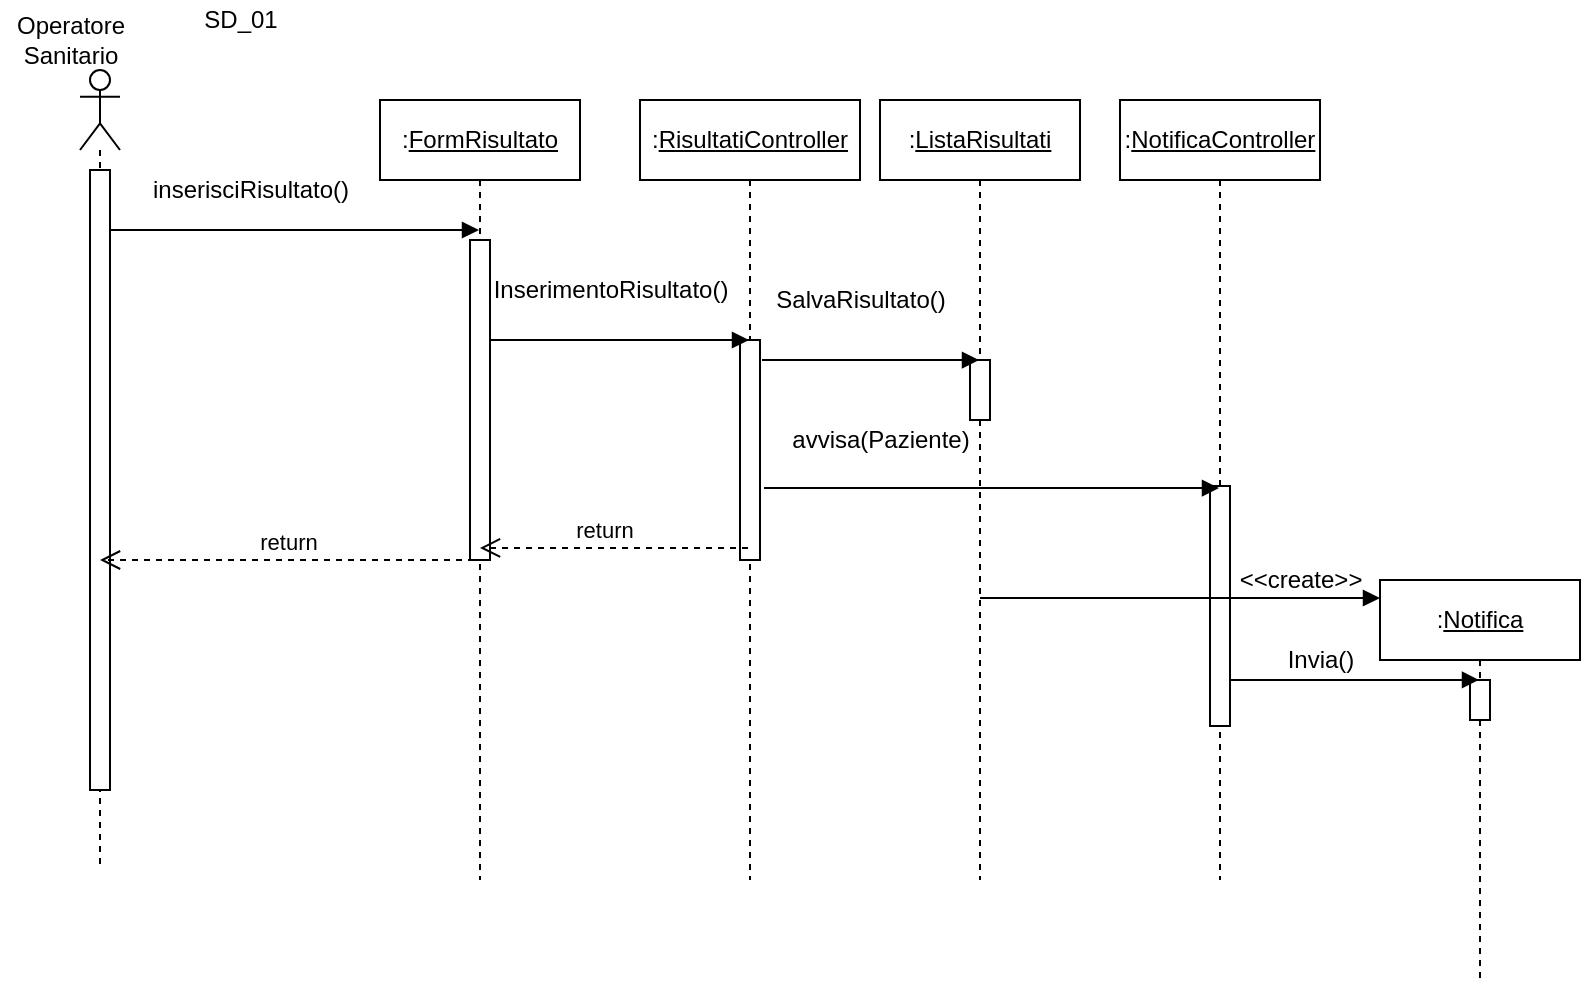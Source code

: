 <mxfile version="14.0.1" type="device" pages="5"><diagram id="7swXtVof5Auf0bjsIxQQ" name="UC_01 sequence"><mxGraphModel dx="868" dy="450" grid="1" gridSize="10" guides="1" tooltips="1" connect="1" arrows="1" fold="1" page="1" pageScale="1" pageWidth="827" pageHeight="1169" math="0" shadow="0"><root><mxCell id="0"/><mxCell id="1" parent="0"/><mxCell id="t72wZ1P_A9mm2RrUKIpe-7" value=":&lt;u&gt;FormRisultato&lt;/u&gt;" style="shape=umlLifeline;perimeter=lifelinePerimeter;whiteSpace=wrap;html=1;container=1;collapsible=0;recursiveResize=0;outlineConnect=0;" parent="1" vertex="1"><mxGeometry x="200" y="50" width="100" height="390" as="geometry"/></mxCell><mxCell id="t72wZ1P_A9mm2RrUKIpe-12" value="" style="html=1;points=[];perimeter=orthogonalPerimeter;" parent="t72wZ1P_A9mm2RrUKIpe-7" vertex="1"><mxGeometry x="45" y="70" width="10" height="160" as="geometry"/></mxCell><mxCell id="t72wZ1P_A9mm2RrUKIpe-9" value="Operatore&lt;br&gt;Sanitario" style="text;html=1;align=center;verticalAlign=middle;resizable=0;points=[];autosize=1;" parent="1" vertex="1"><mxGeometry x="10" y="5" width="70" height="30" as="geometry"/></mxCell><mxCell id="t72wZ1P_A9mm2RrUKIpe-11" value="inserisciRisultato()" style="text;html=1;align=center;verticalAlign=middle;resizable=0;points=[];autosize=1;" parent="1" vertex="1"><mxGeometry x="80" y="85" width="110" height="20" as="geometry"/></mxCell><mxCell id="t72wZ1P_A9mm2RrUKIpe-16" value=":&lt;u&gt;RisultatiController&lt;/u&gt;" style="shape=umlLifeline;perimeter=lifelinePerimeter;whiteSpace=wrap;html=1;container=1;collapsible=0;recursiveResize=0;outlineConnect=0;size=40;" parent="1" vertex="1"><mxGeometry x="330" y="50" width="110" height="390" as="geometry"/></mxCell><mxCell id="t72wZ1P_A9mm2RrUKIpe-55" value="" style="html=1;points=[];perimeter=orthogonalPerimeter;" parent="t72wZ1P_A9mm2RrUKIpe-16" vertex="1"><mxGeometry x="50" y="120" width="10" height="110" as="geometry"/></mxCell><mxCell id="t72wZ1P_A9mm2RrUKIpe-17" value=":&lt;u&gt;NotificaController&lt;/u&gt;" style="shape=umlLifeline;perimeter=lifelinePerimeter;whiteSpace=wrap;html=1;container=1;collapsible=0;recursiveResize=0;outlineConnect=0;" parent="1" vertex="1"><mxGeometry x="570" y="50" width="100" height="390" as="geometry"/></mxCell><mxCell id="t72wZ1P_A9mm2RrUKIpe-64" value="" style="html=1;points=[];perimeter=orthogonalPerimeter;" parent="t72wZ1P_A9mm2RrUKIpe-17" vertex="1"><mxGeometry x="45" y="193" width="10" height="120" as="geometry"/></mxCell><mxCell id="t72wZ1P_A9mm2RrUKIpe-18" value=":&lt;u&gt;ListaRisultati&lt;/u&gt;" style="shape=umlLifeline;perimeter=lifelinePerimeter;whiteSpace=wrap;html=1;container=1;collapsible=0;recursiveResize=0;outlineConnect=0;" parent="1" vertex="1"><mxGeometry x="450" y="50" width="100" height="390" as="geometry"/></mxCell><mxCell id="t72wZ1P_A9mm2RrUKIpe-62" value="" style="html=1;points=[];perimeter=orthogonalPerimeter;" parent="t72wZ1P_A9mm2RrUKIpe-18" vertex="1"><mxGeometry x="45" y="130" width="10" height="30" as="geometry"/></mxCell><mxCell id="t72wZ1P_A9mm2RrUKIpe-19" value=":&lt;u&gt;Notifica&lt;/u&gt;" style="shape=umlLifeline;perimeter=lifelinePerimeter;whiteSpace=wrap;html=1;container=1;collapsible=0;recursiveResize=0;outlineConnect=0;" parent="1" vertex="1"><mxGeometry x="700" y="290" width="100" height="200" as="geometry"/></mxCell><mxCell id="t72wZ1P_A9mm2RrUKIpe-69" value="" style="html=1;points=[];perimeter=orthogonalPerimeter;" parent="t72wZ1P_A9mm2RrUKIpe-19" vertex="1"><mxGeometry x="45" y="50" width="10" height="20" as="geometry"/></mxCell><mxCell id="t72wZ1P_A9mm2RrUKIpe-20" value="InserimentoRisultato()" style="text;html=1;align=center;verticalAlign=middle;resizable=0;points=[];autosize=1;" parent="1" vertex="1"><mxGeometry x="250" y="135" width="130" height="20" as="geometry"/></mxCell><mxCell id="t72wZ1P_A9mm2RrUKIpe-37" value="" style="shape=umlLifeline;participant=umlActor;perimeter=lifelinePerimeter;whiteSpace=wrap;html=1;container=1;collapsible=0;recursiveResize=0;verticalAlign=top;spacingTop=36;outlineConnect=0;" parent="1" vertex="1"><mxGeometry x="50" y="35" width="20" height="400" as="geometry"/></mxCell><mxCell id="t72wZ1P_A9mm2RrUKIpe-38" value="" style="html=1;verticalAlign=bottom;endArrow=block;" parent="t72wZ1P_A9mm2RrUKIpe-37" target="t72wZ1P_A9mm2RrUKIpe-7" edge="1"><mxGeometry x="-0.064" y="-20" width="80" relative="1" as="geometry"><mxPoint x="10" y="80" as="sourcePoint"/><mxPoint x="90" y="80" as="targetPoint"/><mxPoint as="offset"/></mxGeometry></mxCell><mxCell id="t72wZ1P_A9mm2RrUKIpe-39" value="" style="html=1;points=[];perimeter=orthogonalPerimeter;" parent="t72wZ1P_A9mm2RrUKIpe-37" vertex="1"><mxGeometry x="5" y="50" width="10" height="310" as="geometry"/></mxCell><mxCell id="t72wZ1P_A9mm2RrUKIpe-57" value="SalvaRisultato()" style="text;html=1;align=center;verticalAlign=middle;resizable=0;points=[];autosize=1;" parent="1" vertex="1"><mxGeometry x="390" y="140" width="100" height="20" as="geometry"/></mxCell><mxCell id="t72wZ1P_A9mm2RrUKIpe-15" value="" style="html=1;verticalAlign=bottom;endArrow=block;" parent="1" target="t72wZ1P_A9mm2RrUKIpe-16" edge="1"><mxGeometry x="0.111" y="-20" width="80" relative="1" as="geometry"><mxPoint x="255" y="170" as="sourcePoint"/><mxPoint x="340" y="135" as="targetPoint"/><mxPoint as="offset"/></mxGeometry></mxCell><mxCell id="t72wZ1P_A9mm2RrUKIpe-63" value="avvisa(Paziente)" style="text;html=1;align=center;verticalAlign=middle;resizable=0;points=[];autosize=1;" parent="1" vertex="1"><mxGeometry x="400" y="210" width="100" height="20" as="geometry"/></mxCell><mxCell id="t72wZ1P_A9mm2RrUKIpe-66" value="&amp;lt;&amp;lt;create&amp;gt;&amp;gt;" style="text;html=1;align=center;verticalAlign=middle;resizable=0;points=[];autosize=1;" parent="1" vertex="1"><mxGeometry x="620" y="280" width="80" height="20" as="geometry"/></mxCell><mxCell id="t72wZ1P_A9mm2RrUKIpe-68" value="Invia()" style="text;html=1;align=center;verticalAlign=middle;resizable=0;points=[];autosize=1;" parent="1" vertex="1"><mxGeometry x="645" y="320" width="50" height="20" as="geometry"/></mxCell><mxCell id="t72wZ1P_A9mm2RrUKIpe-61" value="" style="verticalAlign=bottom;endArrow=block;html=1;exitX=1.2;exitY=0.673;exitDx=0;exitDy=0;exitPerimeter=0;" parent="1" source="t72wZ1P_A9mm2RrUKIpe-55" target="t72wZ1P_A9mm2RrUKIpe-17" edge="1"><mxGeometry x="-0.332" y="-20" width="80" relative="1" as="geometry"><mxPoint x="390" y="180" as="sourcePoint"/><mxPoint x="470" y="180" as="targetPoint"/><mxPoint as="offset"/></mxGeometry></mxCell><mxCell id="t72wZ1P_A9mm2RrUKIpe-56" value="" style="html=1;verticalAlign=bottom;endArrow=block;exitX=1.1;exitY=0.091;exitDx=0;exitDy=0;exitPerimeter=0;" parent="1" source="t72wZ1P_A9mm2RrUKIpe-55" target="t72wZ1P_A9mm2RrUKIpe-18" edge="1"><mxGeometry x="-0.087" y="-20" width="80" relative="1" as="geometry"><mxPoint x="390" y="120" as="sourcePoint"/><mxPoint x="470" y="120" as="targetPoint"/><mxPoint as="offset"/></mxGeometry></mxCell><mxCell id="t72wZ1P_A9mm2RrUKIpe-58" value="return" style="html=1;verticalAlign=bottom;endArrow=open;dashed=1;endSize=8;exitX=0.4;exitY=0.945;exitDx=0;exitDy=0;exitPerimeter=0;" parent="1" source="t72wZ1P_A9mm2RrUKIpe-55" target="t72wZ1P_A9mm2RrUKIpe-7" edge="1"><mxGeometry x="0.08" relative="1" as="geometry"><mxPoint x="380" y="160" as="sourcePoint"/><mxPoint x="280" y="160" as="targetPoint"/><mxPoint as="offset"/></mxGeometry></mxCell><mxCell id="t72wZ1P_A9mm2RrUKIpe-65" value="" style="html=1;verticalAlign=bottom;endArrow=block;" parent="1" source="t72wZ1P_A9mm2RrUKIpe-18" edge="1"><mxGeometry x="-0.331" y="-20" width="80" relative="1" as="geometry"><mxPoint x="560" y="300" as="sourcePoint"/><mxPoint x="700" y="299" as="targetPoint"/><mxPoint as="offset"/></mxGeometry></mxCell><mxCell id="t72wZ1P_A9mm2RrUKIpe-67" value="" style="html=1;verticalAlign=bottom;endArrow=block;exitX=1;exitY=0.808;exitDx=0;exitDy=0;exitPerimeter=0;" parent="1" source="t72wZ1P_A9mm2RrUKIpe-64" target="t72wZ1P_A9mm2RrUKIpe-19" edge="1"><mxGeometry x="-0.228" y="-20" width="80" relative="1" as="geometry"><mxPoint x="620" y="210" as="sourcePoint"/><mxPoint x="700" y="210" as="targetPoint"/><mxPoint as="offset"/></mxGeometry></mxCell><mxCell id="t72wZ1P_A9mm2RrUKIpe-70" value="return" style="html=1;verticalAlign=bottom;endArrow=open;dashed=1;endSize=8;exitX=0.2;exitY=1;exitDx=0;exitDy=0;exitPerimeter=0;" parent="1" target="t72wZ1P_A9mm2RrUKIpe-37" edge="1" source="t72wZ1P_A9mm2RrUKIpe-12"><mxGeometry relative="1" as="geometry"><mxPoint x="250" y="250" as="sourcePoint"/><mxPoint x="65" y="244.03" as="targetPoint"/></mxGeometry></mxCell><mxCell id="0u6qRnG2cg_Fx4lh1InP-1" value="SD_01" style="text;html=1;align=center;verticalAlign=middle;resizable=0;points=[];autosize=1;" parent="1" vertex="1"><mxGeometry x="105" width="50" height="20" as="geometry"/></mxCell></root></mxGraphModel></diagram><diagram id="bdQ-5PlKAXwy8ZdG5Nek" name="UC_02 sequence"><mxGraphModel dx="868" dy="450" grid="1" gridSize="10" guides="1" tooltips="1" connect="1" arrows="1" fold="1" page="1" pageScale="1" pageWidth="827" pageHeight="1169" math="0" shadow="0"><root><mxCell id="jV-pRGW0JtORqX5Mp9BG-0"/><mxCell id="jV-pRGW0JtORqX5Mp9BG-1" parent="jV-pRGW0JtORqX5Mp9BG-0"/><mxCell id="jV-pRGW0JtORqX5Mp9BG-2" value="" style="shape=umlLifeline;participant=umlActor;perimeter=lifelinePerimeter;whiteSpace=wrap;html=1;container=1;collapsible=0;recursiveResize=0;verticalAlign=top;spacingTop=36;outlineConnect=0;" parent="jV-pRGW0JtORqX5Mp9BG-1" vertex="1"><mxGeometry x="50" y="120" width="20" height="320" as="geometry"/></mxCell><mxCell id="jV-pRGW0JtORqX5Mp9BG-10" value="" style="html=1;points=[];perimeter=orthogonalPerimeter;" parent="jV-pRGW0JtORqX5Mp9BG-2" vertex="1"><mxGeometry x="5" y="70" width="10" height="230" as="geometry"/></mxCell><mxCell id="GmvmuX7OurMHlqd6BMzU-0" value="" style="html=1;verticalAlign=bottom;endArrow=block;" parent="jV-pRGW0JtORqX5Mp9BG-2" target="jV-pRGW0JtORqX5Mp9BG-3" edge="1"><mxGeometry x="-0.087" y="-20" width="80" relative="1" as="geometry"><mxPoint x="20" y="80" as="sourcePoint"/><mxPoint x="100" y="80" as="targetPoint"/><mxPoint as="offset"/></mxGeometry></mxCell><mxCell id="jV-pRGW0JtORqX5Mp9BG-3" value=":&lt;u&gt;retreiveController&lt;/u&gt;" style="shape=umlLifeline;perimeter=lifelinePerimeter;whiteSpace=wrap;html=1;container=1;collapsible=0;recursiveResize=0;outlineConnect=0;" parent="jV-pRGW0JtORqX5Mp9BG-1" vertex="1"><mxGeometry x="150" y="120" width="100" height="320" as="geometry"/></mxCell><mxCell id="GmvmuX7OurMHlqd6BMzU-2" value="" style="html=1;points=[];perimeter=orthogonalPerimeter;" parent="jV-pRGW0JtORqX5Mp9BG-3" vertex="1"><mxGeometry x="45" y="80" width="10" height="150" as="geometry"/></mxCell><mxCell id="GmvmuX7OurMHlqd6BMzU-3" value="" style="html=1;verticalAlign=bottom;endArrow=block;" parent="jV-pRGW0JtORqX5Mp9BG-3" target="jV-pRGW0JtORqX5Mp9BG-4" edge="1"><mxGeometry x="0.062" y="-20" width="80" relative="1" as="geometry"><mxPoint x="60" y="90" as="sourcePoint"/><mxPoint x="140" y="90" as="targetPoint"/><mxPoint as="offset"/></mxGeometry></mxCell><mxCell id="GmvmuX7OurMHlqd6BMzU-6" value="" style="html=1;verticalAlign=bottom;endArrow=block;" parent="jV-pRGW0JtORqX5Mp9BG-3" target="jV-pRGW0JtORqX5Mp9BG-5" edge="1"><mxGeometry x="0.551" y="-20" width="80" relative="1" as="geometry"><mxPoint x="60" y="190" as="sourcePoint"/><mxPoint x="140" y="190" as="targetPoint"/><mxPoint as="offset"/></mxGeometry></mxCell><mxCell id="jV-pRGW0JtORqX5Mp9BG-4" value=":&lt;u&gt;ListaRisultati&lt;/u&gt;" style="shape=umlLifeline;perimeter=lifelinePerimeter;whiteSpace=wrap;html=1;container=1;collapsible=0;recursiveResize=0;outlineConnect=0;" parent="jV-pRGW0JtORqX5Mp9BG-1" vertex="1"><mxGeometry x="330" y="120" width="100" height="340" as="geometry"/></mxCell><mxCell id="GmvmuX7OurMHlqd6BMzU-4" value="" style="html=1;points=[];perimeter=orthogonalPerimeter;" parent="jV-pRGW0JtORqX5Mp9BG-4" vertex="1"><mxGeometry x="45" y="90" width="10" height="80" as="geometry"/></mxCell><mxCell id="jV-pRGW0JtORqX5Mp9BG-5" value=":&lt;u&gt;pubblicazione&lt;br&gt;Controller&lt;/u&gt;" style="shape=umlLifeline;perimeter=lifelinePerimeter;whiteSpace=wrap;html=1;container=1;collapsible=0;recursiveResize=0;outlineConnect=0;" parent="jV-pRGW0JtORqX5Mp9BG-1" vertex="1"><mxGeometry x="470" y="120" width="100" height="320" as="geometry"/></mxCell><mxCell id="GmvmuX7OurMHlqd6BMzU-7" value="" style="html=1;points=[];perimeter=orthogonalPerimeter;" parent="jV-pRGW0JtORqX5Mp9BG-5" vertex="1"><mxGeometry x="45" y="190" width="10" height="60" as="geometry"/></mxCell><mxCell id="GmvmuX7OurMHlqd6BMzU-8" value="" style="html=1;verticalAlign=bottom;endArrow=block;" parent="jV-pRGW0JtORqX5Mp9BG-5" target="jV-pRGW0JtORqX5Mp9BG-6" edge="1"><mxGeometry x="0.004" y="-20" width="80" relative="1" as="geometry"><mxPoint x="60" y="210" as="sourcePoint"/><mxPoint x="140" y="210" as="targetPoint"/><mxPoint as="offset"/></mxGeometry></mxCell><mxCell id="jV-pRGW0JtORqX5Mp9BG-6" value=":&lt;u&gt;Statistiche&lt;/u&gt;" style="shape=umlLifeline;perimeter=lifelinePerimeter;whiteSpace=wrap;html=1;container=1;collapsible=0;recursiveResize=0;outlineConnect=0;" parent="jV-pRGW0JtORqX5Mp9BG-1" vertex="1"><mxGeometry x="620" y="120" width="100" height="320" as="geometry"/></mxCell><mxCell id="GmvmuX7OurMHlqd6BMzU-9" value="" style="html=1;points=[];perimeter=orthogonalPerimeter;" parent="jV-pRGW0JtORqX5Mp9BG-6" vertex="1"><mxGeometry x="45" y="210" width="10" height="20" as="geometry"/></mxCell><mxCell id="jV-pRGW0JtORqX5Mp9BG-8" value="&amp;lt;&amp;lt;tempo&amp;gt;&amp;gt;" style="text;html=1;align=center;verticalAlign=middle;resizable=0;points=[];autosize=1;" parent="jV-pRGW0JtORqX5Mp9BG-1" vertex="1"><mxGeometry x="20" y="100" width="80" height="20" as="geometry"/></mxCell><mxCell id="GmvmuX7OurMHlqd6BMzU-1" value="richiediPubblicazione()" style="text;html=1;align=center;verticalAlign=middle;resizable=0;points=[];autosize=1;" parent="jV-pRGW0JtORqX5Mp9BG-1" vertex="1"><mxGeometry x="60" y="180" width="140" height="20" as="geometry"/></mxCell><mxCell id="GmvmuX7OurMHlqd6BMzU-5" value="return risultati" style="html=1;verticalAlign=bottom;endArrow=open;dashed=1;endSize=8;exitX=0;exitY=0.763;exitDx=0;exitDy=0;exitPerimeter=0;" parent="jV-pRGW0JtORqX5Mp9BG-1" source="GmvmuX7OurMHlqd6BMzU-4" edge="1"><mxGeometry relative="1" as="geometry"><mxPoint x="480" y="270" as="sourcePoint"/><mxPoint x="210" y="271" as="targetPoint"/></mxGeometry></mxCell><mxCell id="GmvmuX7OurMHlqd6BMzU-10" value="aggiornaStatistiche()" style="text;html=1;align=center;verticalAlign=middle;resizable=0;points=[];autosize=1;" parent="jV-pRGW0JtORqX5Mp9BG-1" vertex="1"><mxGeometry x="530" y="310" width="130" height="20" as="geometry"/></mxCell><mxCell id="GmvmuX7OurMHlqd6BMzU-13" value="richiediDati()" style="text;html=1;align=center;verticalAlign=middle;resizable=0;points=[];autosize=1;" parent="jV-pRGW0JtORqX5Mp9BG-1" vertex="1"><mxGeometry x="250" y="190" width="80" height="20" as="geometry"/></mxCell><mxCell id="GmvmuX7OurMHlqd6BMzU-14" value="inviaDati()" style="text;html=1;align=center;verticalAlign=middle;resizable=0;points=[];autosize=1;" parent="jV-pRGW0JtORqX5Mp9BG-1" vertex="1"><mxGeometry x="300" y="290" width="70" height="20" as="geometry"/></mxCell><mxCell id="LmV5SaA-uiHWt6XerlW7-0" value="SD_02" style="text;html=1;align=center;verticalAlign=middle;resizable=0;points=[];autosize=1;" vertex="1" parent="jV-pRGW0JtORqX5Mp9BG-1"><mxGeometry x="30" y="10" width="50" height="20" as="geometry"/></mxCell></root></mxGraphModel></diagram><diagram id="XCg2RMpz2uXhHw0uqP8m" name="UCI_01 Sequence"><mxGraphModel dx="868" dy="450" grid="1" gridSize="10" guides="1" tooltips="1" connect="1" arrows="1" fold="1" page="1" pageScale="1" pageWidth="827" pageHeight="1169" math="0" shadow="0"><root><mxCell id="5WFAV1FzLPJzDwOm00Hr-0"/><mxCell id="5WFAV1FzLPJzDwOm00Hr-1" parent="5WFAV1FzLPJzDwOm00Hr-0"/><mxCell id="5WFAV1FzLPJzDwOm00Hr-2" value="" style="shape=umlLifeline;participant=umlActor;perimeter=lifelinePerimeter;whiteSpace=wrap;html=1;container=1;collapsible=0;recursiveResize=0;verticalAlign=top;spacingTop=36;outlineConnect=0;" parent="5WFAV1FzLPJzDwOm00Hr-1" vertex="1"><mxGeometry x="40" y="120" width="20" height="320" as="geometry"/></mxCell><mxCell id="5WFAV1FzLPJzDwOm00Hr-10" value="" style="html=1;points=[];perimeter=orthogonalPerimeter;" parent="5WFAV1FzLPJzDwOm00Hr-2" vertex="1"><mxGeometry x="5" y="90" width="10" height="150" as="geometry"/></mxCell><mxCell id="5WFAV1FzLPJzDwOm00Hr-3" value=":&lt;u&gt;aggiungiTampone&lt;/u&gt;" style="shape=umlLifeline;perimeter=lifelinePerimeter;whiteSpace=wrap;html=1;container=1;collapsible=0;recursiveResize=0;outlineConnect=0;" parent="5WFAV1FzLPJzDwOm00Hr-1" vertex="1"><mxGeometry x="160" y="120" width="100" height="320" as="geometry"/></mxCell><mxCell id="5WFAV1FzLPJzDwOm00Hr-14" value="" style="html=1;points=[];perimeter=orthogonalPerimeter;" parent="5WFAV1FzLPJzDwOm00Hr-3" vertex="1"><mxGeometry x="45" y="90" width="10" height="20" as="geometry"/></mxCell><mxCell id="5WFAV1FzLPJzDwOm00Hr-47" value="" style="html=1;verticalAlign=bottom;endArrow=block;shadow=0;" parent="5WFAV1FzLPJzDwOm00Hr-3" source="5WFAV1FzLPJzDwOm00Hr-14" target="5WFAV1FzLPJzDwOm00Hr-3" edge="1"><mxGeometry width="80" relative="1" as="geometry"><mxPoint x="-80" y="90" as="sourcePoint"/><mxPoint y="90" as="targetPoint"/></mxGeometry></mxCell><mxCell id="5WFAV1FzLPJzDwOm00Hr-4" value=":&lt;u&gt;TamponeControl&lt;/u&gt;" style="shape=umlLifeline;perimeter=lifelinePerimeter;whiteSpace=wrap;html=1;container=1;collapsible=0;recursiveResize=0;outlineConnect=0;" parent="5WFAV1FzLPJzDwOm00Hr-1" vertex="1"><mxGeometry x="350" y="120" width="100" height="320" as="geometry"/></mxCell><mxCell id="5WFAV1FzLPJzDwOm00Hr-21" value="" style="html=1;points=[];perimeter=orthogonalPerimeter;" parent="5WFAV1FzLPJzDwOm00Hr-4" vertex="1"><mxGeometry x="45" y="100" width="10" height="120" as="geometry"/></mxCell><mxCell id="5WFAV1FzLPJzDwOm00Hr-5" value=":&lt;u&gt;CodaTamponi&lt;/u&gt;" style="shape=umlLifeline;perimeter=lifelinePerimeter;whiteSpace=wrap;html=1;container=1;collapsible=0;recursiveResize=0;outlineConnect=0;" parent="5WFAV1FzLPJzDwOm00Hr-1" vertex="1"><mxGeometry x="560" y="120" width="100" height="320" as="geometry"/></mxCell><mxCell id="5WFAV1FzLPJzDwOm00Hr-26" value="" style="html=1;points=[];perimeter=orthogonalPerimeter;" parent="5WFAV1FzLPJzDwOm00Hr-5" vertex="1"><mxGeometry x="45" y="170" width="10" height="30" as="geometry"/></mxCell><mxCell id="5WFAV1FzLPJzDwOm00Hr-13" value="" style="html=1;verticalAlign=bottom;endArrow=open;dashed=1;endSize=8;shadow=0;" parent="5WFAV1FzLPJzDwOm00Hr-1" edge="1"><mxGeometry x="-0.25" y="-30" relative="1" as="geometry"><mxPoint x="610" y="321" as="sourcePoint"/><mxPoint x="399.5" y="321" as="targetPoint"/><mxPoint as="offset"/></mxGeometry></mxCell><mxCell id="5WFAV1FzLPJzDwOm00Hr-9" value="Operatore&lt;br&gt;Sanitario" style="text;html=1;align=center;verticalAlign=middle;resizable=0;points=[];autosize=1;" parent="5WFAV1FzLPJzDwOm00Hr-1" vertex="1"><mxGeometry x="10" y="90" width="70" height="30" as="geometry"/></mxCell><mxCell id="5WFAV1FzLPJzDwOm00Hr-15" value="" style="html=1;verticalAlign=bottom;endArrow=block;shadow=0;" parent="5WFAV1FzLPJzDwOm00Hr-1" target="5WFAV1FzLPJzDwOm00Hr-14" edge="1"><mxGeometry width="80" relative="1" as="geometry"><mxPoint x="50" y="210" as="sourcePoint"/><mxPoint x="179.5" y="210" as="targetPoint"/></mxGeometry></mxCell><mxCell id="5WFAV1FzLPJzDwOm00Hr-19" value="addTampone(Tampone)" style="text;html=1;align=center;verticalAlign=middle;resizable=0;points=[];autosize=1;" parent="5WFAV1FzLPJzDwOm00Hr-1" vertex="1"><mxGeometry x="60" y="191" width="140" height="20" as="geometry"/></mxCell><mxCell id="5WFAV1FzLPJzDwOm00Hr-20" value="" style="html=1;verticalAlign=bottom;endArrow=block;shadow=0;" parent="5WFAV1FzLPJzDwOm00Hr-1" target="5WFAV1FzLPJzDwOm00Hr-4" edge="1"><mxGeometry width="80" relative="1" as="geometry"><mxPoint x="214" y="220" as="sourcePoint"/><mxPoint x="375" y="220" as="targetPoint"/></mxGeometry></mxCell><mxCell id="5WFAV1FzLPJzDwOm00Hr-22" value="registraTampone(Tampone)" style="text;html=1;align=center;verticalAlign=middle;resizable=0;points=[];autosize=1;" parent="5WFAV1FzLPJzDwOm00Hr-1" vertex="1"><mxGeometry x="220" y="200" width="160" height="20" as="geometry"/></mxCell><mxCell id="5WFAV1FzLPJzDwOm00Hr-23" value="" style="html=1;verticalAlign=bottom;endArrow=block;shadow=0;" parent="5WFAV1FzLPJzDwOm00Hr-1" target="5WFAV1FzLPJzDwOm00Hr-4" edge="1"><mxGeometry width="80" relative="1" as="geometry"><mxPoint x="410" y="240" as="sourcePoint"/><mxPoint x="470" y="300" as="targetPoint"/><Array as="points"><mxPoint x="470" y="240"/><mxPoint x="470" y="270"/></Array></mxGeometry></mxCell><mxCell id="5WFAV1FzLPJzDwOm00Hr-24" value="calcolaPosizione(Tampone)" style="text;html=1;align=center;verticalAlign=middle;resizable=0;points=[];autosize=1;" parent="5WFAV1FzLPJzDwOm00Hr-1" vertex="1"><mxGeometry x="405" y="220" width="160" height="20" as="geometry"/></mxCell><mxCell id="5WFAV1FzLPJzDwOm00Hr-25" value="" style="html=1;verticalAlign=bottom;endArrow=block;shadow=0;" parent="5WFAV1FzLPJzDwOm00Hr-1" target="5WFAV1FzLPJzDwOm00Hr-5" edge="1"><mxGeometry width="80" relative="1" as="geometry"><mxPoint x="405" y="290" as="sourcePoint"/><mxPoint x="560" y="290" as="targetPoint"/></mxGeometry></mxCell><mxCell id="5WFAV1FzLPJzDwOm00Hr-27" value="accodaTampone(Tampone,Posizione)" style="text;html=1;align=center;verticalAlign=middle;resizable=0;points=[];autosize=1;" parent="5WFAV1FzLPJzDwOm00Hr-1" vertex="1"><mxGeometry x="400" y="270" width="220" height="20" as="geometry"/></mxCell><mxCell id="5WFAV1FzLPJzDwOm00Hr-28" value="Esito" style="text;html=1;align=center;verticalAlign=middle;resizable=0;points=[];autosize=1;" parent="5WFAV1FzLPJzDwOm00Hr-1" vertex="1"><mxGeometry x="490" y="300" width="40" height="20" as="geometry"/></mxCell><mxCell id="5WFAV1FzLPJzDwOm00Hr-29" value="" style="html=1;verticalAlign=bottom;endArrow=open;dashed=1;endSize=8;shadow=0;" parent="5WFAV1FzLPJzDwOm00Hr-1" target="5WFAV1FzLPJzDwOm00Hr-2" edge="1"><mxGeometry x="-0.25" y="-30" relative="1" as="geometry"><mxPoint x="390.5" y="339" as="sourcePoint"/><mxPoint x="180" y="339" as="targetPoint"/><mxPoint as="offset"/></mxGeometry></mxCell><mxCell id="5WFAV1FzLPJzDwOm00Hr-31" value="Posizione calcolata" style="text;html=1;align=center;verticalAlign=middle;resizable=0;points=[];autosize=1;" parent="5WFAV1FzLPJzDwOm00Hr-1" vertex="1"><mxGeometry x="210" y="320" width="120" height="20" as="geometry"/></mxCell><mxCell id="7EwuAZ_HGi1iQjzYNDo_-0" value="SDI_01" style="text;html=1;align=center;verticalAlign=middle;resizable=0;points=[];autosize=1;" vertex="1" parent="5WFAV1FzLPJzDwOm00Hr-1"><mxGeometry x="10" y="10" width="60" height="20" as="geometry"/></mxCell></root></mxGraphModel></diagram><diagram id="9pivR78nl_Uj0CBSbwCN" name="UC_05 sequence"><mxGraphModel dx="868" dy="450" grid="1" gridSize="10" guides="1" tooltips="1" connect="1" arrows="1" fold="1" page="1" pageScale="1" pageWidth="827" pageHeight="1169" math="0" shadow="0"><root><mxCell id="ouIk7zsL723l90YRE45t-0"/><mxCell id="ouIk7zsL723l90YRE45t-1" parent="ouIk7zsL723l90YRE45t-0"/><mxCell id="ouIk7zsL723l90YRE45t-2" value="" style="shape=umlLifeline;participant=umlActor;perimeter=lifelinePerimeter;whiteSpace=wrap;html=1;container=1;collapsible=0;recursiveResize=0;verticalAlign=top;spacingTop=36;outlineConnect=0;" parent="ouIk7zsL723l90YRE45t-1" vertex="1"><mxGeometry x="40" y="120" width="20" height="320" as="geometry"/></mxCell><mxCell id="ouIk7zsL723l90YRE45t-10" value="" style="html=1;points=[];perimeter=orthogonalPerimeter;" parent="ouIk7zsL723l90YRE45t-2" vertex="1"><mxGeometry x="5" y="60" width="10" height="230" as="geometry"/></mxCell><mxCell id="ouIk7zsL723l90YRE45t-3" value=":&lt;u&gt;FormStato&lt;/u&gt;" style="shape=umlLifeline;perimeter=lifelinePerimeter;whiteSpace=wrap;html=1;container=1;collapsible=0;recursiveResize=0;outlineConnect=0;" parent="ouIk7zsL723l90YRE45t-1" vertex="1"><mxGeometry x="160" y="120" width="100" height="320" as="geometry"/></mxCell><mxCell id="g30mMpDtejC7jFKK-uMk-4" value="" style="html=1;points=[];perimeter=orthogonalPerimeter;" parent="ouIk7zsL723l90YRE45t-3" vertex="1"><mxGeometry x="45" y="70" width="10" height="150" as="geometry"/></mxCell><mxCell id="ouIk7zsL723l90YRE45t-4" value=":&lt;u&gt;StatoController&lt;/u&gt;" style="shape=umlLifeline;perimeter=lifelinePerimeter;whiteSpace=wrap;html=1;container=1;collapsible=0;recursiveResize=0;outlineConnect=0;" parent="ouIk7zsL723l90YRE45t-1" vertex="1"><mxGeometry x="360" y="120" width="100" height="320" as="geometry"/></mxCell><mxCell id="g30mMpDtejC7jFKK-uMk-8" value="" style="html=1;points=[];perimeter=orthogonalPerimeter;" parent="ouIk7zsL723l90YRE45t-4" vertex="1"><mxGeometry x="44" y="120" width="10" height="30" as="geometry"/></mxCell><mxCell id="ouIk7zsL723l90YRE45t-5" value=":&lt;u&gt;ElencoStati&lt;/u&gt;" style="shape=umlLifeline;perimeter=lifelinePerimeter;whiteSpace=wrap;html=1;container=1;collapsible=0;recursiveResize=0;outlineConnect=0;" parent="ouIk7zsL723l90YRE45t-1" vertex="1"><mxGeometry x="560" y="120" width="100" height="320" as="geometry"/></mxCell><mxCell id="g30mMpDtejC7jFKK-uMk-15" value="" style="html=1;points=[];perimeter=orthogonalPerimeter;" parent="ouIk7zsL723l90YRE45t-5" vertex="1"><mxGeometry x="45" y="125" width="10" height="20" as="geometry"/></mxCell><mxCell id="ouIk7zsL723l90YRE45t-9" value="Utente" style="text;html=1;align=center;verticalAlign=middle;resizable=0;points=[];autosize=1;" parent="ouIk7zsL723l90YRE45t-1" vertex="1"><mxGeometry x="25" y="100" width="50" height="20" as="geometry"/></mxCell><mxCell id="ouIk7zsL723l90YRE45t-12" value="" style="line;strokeWidth=1;direction=south;html=1;dashed=1;dashPattern=20 20;rotation=90;" parent="ouIk7zsL723l90YRE45t-1" vertex="1"><mxGeometry x="266.25" y="113.75" width="10" height="357.5" as="geometry"/></mxCell><mxCell id="P8qgXNOjxUnsnni119GD-0" value="" style="html=1;verticalAlign=bottom;endArrow=block;shadow=0;exitX=0.9;exitY=0.333;exitDx=0;exitDy=0;exitPerimeter=0;" parent="ouIk7zsL723l90YRE45t-1" source="g30mMpDtejC7jFKK-uMk-8" target="ouIk7zsL723l90YRE45t-5" edge="1"><mxGeometry width="80" relative="1" as="geometry"><mxPoint x="480" y="250" as="sourcePoint"/><mxPoint x="560" y="250" as="targetPoint"/></mxGeometry></mxCell><mxCell id="g30mMpDtejC7jFKK-uMk-0" value="" style="html=1;verticalAlign=bottom;endArrow=open;dashed=1;endSize=8;shadow=0;" parent="ouIk7zsL723l90YRE45t-1" edge="1"><mxGeometry x="-0.25" y="-30" relative="1" as="geometry"><mxPoint x="200" y="339" as="sourcePoint"/><mxPoint x="49.5" y="339" as="targetPoint"/><mxPoint as="offset"/></mxGeometry></mxCell><mxCell id="g30mMpDtejC7jFKK-uMk-2" value="" style="html=1;verticalAlign=bottom;endArrow=block;shadow=0;" parent="ouIk7zsL723l90YRE45t-1" target="ouIk7zsL723l90YRE45t-4" edge="1"><mxGeometry width="80" relative="1" as="geometry"><mxPoint x="215" y="239.5" as="sourcePoint"/><mxPoint x="370" y="240" as="targetPoint"/></mxGeometry></mxCell><mxCell id="g30mMpDtejC7jFKK-uMk-3" value="" style="html=1;verticalAlign=bottom;endArrow=block;shadow=0;" parent="ouIk7zsL723l90YRE45t-1" edge="1"><mxGeometry width="80" relative="1" as="geometry"><mxPoint x="50" y="190" as="sourcePoint"/><mxPoint x="205" y="190" as="targetPoint"/></mxGeometry></mxCell><mxCell id="g30mMpDtejC7jFKK-uMk-5" value="[campi form non vuoti]" style="text;html=1;align=center;verticalAlign=middle;resizable=0;points=[];autosize=1;" parent="ouIk7zsL723l90YRE45t-1" vertex="1"><mxGeometry x="86" y="250" width="130" height="20" as="geometry"/></mxCell><mxCell id="g30mMpDtejC7jFKK-uMk-6" value="[campi form vuoti]" style="text;html=1;align=center;verticalAlign=middle;resizable=0;points=[];autosize=1;" parent="ouIk7zsL723l90YRE45t-1" vertex="1"><mxGeometry x="81" y="294" width="110" height="20" as="geometry"/></mxCell><mxCell id="g30mMpDtejC7jFKK-uMk-7" value="sottomettiDati()" style="text;html=1;align=center;verticalAlign=middle;resizable=0;points=[];autosize=1;" parent="ouIk7zsL723l90YRE45t-1" vertex="1"><mxGeometry x="250" y="220" width="100" height="20" as="geometry"/></mxCell><mxCell id="g30mMpDtejC7jFKK-uMk-9" value="" style="html=1;verticalAlign=bottom;endArrow=open;dashed=1;endSize=8;shadow=0;" parent="ouIk7zsL723l90YRE45t-1" target="g30mMpDtejC7jFKK-uMk-4" edge="1"><mxGeometry x="-0.25" y="-30" relative="1" as="geometry"><mxPoint x="414" y="269.5" as="sourcePoint"/><mxPoint x="304" y="269.5" as="targetPoint"/><mxPoint as="offset"/></mxGeometry></mxCell><mxCell id="g30mMpDtejC7jFKK-uMk-10" value="isSottomesso" style="text;html=1;align=center;verticalAlign=middle;resizable=0;points=[];autosize=1;" parent="ouIk7zsL723l90YRE45t-1" vertex="1"><mxGeometry x="260" y="250" width="90" height="20" as="geometry"/></mxCell><mxCell id="g30mMpDtejC7jFKK-uMk-12" value="inserisciDati()" style="text;html=1;align=center;verticalAlign=middle;resizable=0;points=[];autosize=1;" parent="ouIk7zsL723l90YRE45t-1" vertex="1"><mxGeometry x="465" y="230" width="90" height="20" as="geometry"/></mxCell><mxCell id="g30mMpDtejC7jFKK-uMk-13" value="errore" style="text;html=1;align=center;verticalAlign=middle;resizable=0;points=[];autosize=1;" parent="ouIk7zsL723l90YRE45t-1" vertex="1"><mxGeometry x="100" y="322" width="50" height="20" as="geometry"/></mxCell><mxCell id="g30mMpDtejC7jFKK-uMk-14" value="" style="html=1;verticalAlign=bottom;endArrow=open;dashed=1;endSize=8;shadow=0;" parent="ouIk7zsL723l90YRE45t-1" edge="1"><mxGeometry x="-0.25" y="-30" relative="1" as="geometry"><mxPoint x="200.25" y="280" as="sourcePoint"/><mxPoint x="49.75" y="280" as="targetPoint"/><mxPoint as="offset"/></mxGeometry></mxCell><mxCell id="g30mMpDtejC7jFKK-uMk-11" value="alt" style="shape=umlFrame;whiteSpace=wrap;html=1;" parent="ouIk7zsL723l90YRE45t-1" vertex="1"><mxGeometry x="90" y="225" width="360" height="130" as="geometry"/></mxCell><mxCell id="UaHqgAORB5bbgbfb1bn0-0" value="SD_05" style="text;html=1;align=center;verticalAlign=middle;resizable=0;points=[];autosize=1;" vertex="1" parent="ouIk7zsL723l90YRE45t-1"><mxGeometry x="20" width="50" height="20" as="geometry"/></mxCell></root></mxGraphModel></diagram><diagram id="74MFbl3kAJKSx2EScGOu" name="SD_01 new"><mxGraphModel dx="868" dy="450" grid="1" gridSize="10" guides="1" tooltips="1" connect="1" arrows="1" fold="1" page="1" pageScale="1" pageWidth="827" pageHeight="1169" math="0" shadow="0"><root><mxCell id="Rnz08s0e0qTk9ZnKCMNV-0"/><mxCell id="Rnz08s0e0qTk9ZnKCMNV-1" parent="Rnz08s0e0qTk9ZnKCMNV-0"/><mxCell id="Rnz08s0e0qTk9ZnKCMNV-2" value=":&lt;u&gt;FormRisultato&lt;/u&gt;" style="shape=umlLifeline;perimeter=lifelinePerimeter;whiteSpace=wrap;html=1;container=1;collapsible=0;recursiveResize=0;outlineConnect=0;" vertex="1" parent="Rnz08s0e0qTk9ZnKCMNV-1"><mxGeometry x="119" y="50" width="100" height="470" as="geometry"/></mxCell><mxCell id="Rnz08s0e0qTk9ZnKCMNV-3" value="" style="html=1;points=[];perimeter=orthogonalPerimeter;" vertex="1" parent="Rnz08s0e0qTk9ZnKCMNV-2"><mxGeometry x="45" y="70" width="10" height="180" as="geometry"/></mxCell><mxCell id="Enstw5SzaUukT2wrKQa--5" value="" style="shape=umlDestroy;" vertex="1" parent="Rnz08s0e0qTk9ZnKCMNV-2"><mxGeometry x="35" y="240" width="30" height="30" as="geometry"/></mxCell><mxCell id="Rnz08s0e0qTk9ZnKCMNV-4" value=":&lt;u&gt;RisultatiController&lt;/u&gt;" style="shape=umlLifeline;perimeter=lifelinePerimeter;whiteSpace=wrap;html=1;container=1;collapsible=0;recursiveResize=0;outlineConnect=0;size=40;" vertex="1" parent="Rnz08s0e0qTk9ZnKCMNV-1"><mxGeometry x="249" y="120" width="110" height="400" as="geometry"/></mxCell><mxCell id="Rnz08s0e0qTk9ZnKCMNV-5" value="" style="html=1;points=[];perimeter=orthogonalPerimeter;" vertex="1" parent="Rnz08s0e0qTk9ZnKCMNV-4"><mxGeometry x="50" y="80" width="10" height="190" as="geometry"/></mxCell><mxCell id="Rnz08s0e0qTk9ZnKCMNV-6" value=":&lt;u&gt;NotificaController&lt;/u&gt;" style="shape=umlLifeline;perimeter=lifelinePerimeter;whiteSpace=wrap;html=1;container=1;collapsible=0;recursiveResize=0;outlineConnect=0;" vertex="1" parent="Rnz08s0e0qTk9ZnKCMNV-1"><mxGeometry x="599" y="290" width="100" height="230" as="geometry"/></mxCell><mxCell id="Rnz08s0e0qTk9ZnKCMNV-7" value="" style="html=1;points=[];perimeter=orthogonalPerimeter;" vertex="1" parent="Rnz08s0e0qTk9ZnKCMNV-6"><mxGeometry x="45" y="80" width="10" height="120" as="geometry"/></mxCell><mxCell id="Rnz08s0e0qTk9ZnKCMNV-8" value=":&lt;u&gt;ListaRisultati&lt;/u&gt;" style="shape=umlLifeline;perimeter=lifelinePerimeter;whiteSpace=wrap;html=1;container=1;collapsible=0;recursiveResize=0;outlineConnect=0;" vertex="1" parent="Rnz08s0e0qTk9ZnKCMNV-1"><mxGeometry x="369" y="50" width="100" height="470" as="geometry"/></mxCell><mxCell id="OJKheIHN9ybNMS6vN1Cw-2" value="" style="html=1;points=[];perimeter=orthogonalPerimeter;" vertex="1" parent="Rnz08s0e0qTk9ZnKCMNV-8"><mxGeometry x="45" y="175" width="10" height="45" as="geometry"/></mxCell><mxCell id="Rnz08s0e0qTk9ZnKCMNV-10" value="" style="shape=umlLifeline;participant=umlActor;perimeter=lifelinePerimeter;whiteSpace=wrap;html=1;container=1;collapsible=0;recursiveResize=0;verticalAlign=top;spacingTop=36;outlineConnect=0;" vertex="1" parent="Rnz08s0e0qTk9ZnKCMNV-1"><mxGeometry x="50" y="35" width="20" height="485" as="geometry"/></mxCell><mxCell id="Rnz08s0e0qTk9ZnKCMNV-12" value="" style="html=1;points=[];perimeter=orthogonalPerimeter;" vertex="1" parent="Rnz08s0e0qTk9ZnKCMNV-10"><mxGeometry x="5" y="50" width="10" height="420" as="geometry"/></mxCell><mxCell id="Rnz08s0e0qTk9ZnKCMNV-14" value="InserisciEsito()" style="html=1;verticalAlign=bottom;endArrow=block;exitX=0.3;exitY=0.113;exitDx=0;exitDy=0;exitPerimeter=0;" edge="1" parent="Rnz08s0e0qTk9ZnKCMNV-1" source="Rnz08s0e0qTk9ZnKCMNV-12" target="Rnz08s0e0qTk9ZnKCMNV-2"><mxGeometry width="80" relative="1" as="geometry"><mxPoint x="100" y="140" as="sourcePoint"/><mxPoint x="180" y="140" as="targetPoint"/><mxPoint as="offset"/></mxGeometry></mxCell><mxCell id="1WVWaCF7osUk351vL4fM-0" value="&amp;lt;&amp;lt;new&amp;gt;&amp;gt;" style="html=1;verticalAlign=bottom;endArrow=block;" edge="1" parent="Rnz08s0e0qTk9ZnKCMNV-1" source="Rnz08s0e0qTk9ZnKCMNV-2"><mxGeometry x="-0.127" width="80" relative="1" as="geometry"><mxPoint x="199" y="220" as="sourcePoint"/><mxPoint x="249" y="151" as="targetPoint"/><mxPoint as="offset"/></mxGeometry></mxCell><mxCell id="IJOqjQYUZs38TT6QVxQb-1" value="createNotifica(Risultato, Paziente)" style="html=1;verticalAlign=bottom;endArrow=block;" edge="1" parent="Rnz08s0e0qTk9ZnKCMNV-1" target="vOh8dtPrDKBZQhYirVIU-0"><mxGeometry x="0.008" width="80" relative="1" as="geometry"><mxPoint x="659" y="400" as="sourcePoint"/><mxPoint x="739" y="400" as="targetPoint"/><mxPoint as="offset"/></mxGeometry></mxCell><mxCell id="IJOqjQYUZs38TT6QVxQb-2" value="creaRisultato()" style="html=1;verticalAlign=bottom;endArrow=block;exitX=0.4;exitY=0.111;exitDx=0;exitDy=0;exitPerimeter=0;" edge="1" parent="Rnz08s0e0qTk9ZnKCMNV-1" source="Rnz08s0e0qTk9ZnKCMNV-5" target="Rnz08s0e0qTk9ZnKCMNV-8"><mxGeometry width="80" relative="1" as="geometry"><mxPoint x="319" y="230" as="sourcePoint"/><mxPoint x="359" y="230" as="targetPoint"/></mxGeometry></mxCell><mxCell id="IJOqjQYUZs38TT6QVxQb-3" value="aggiungiRisultato()" style="html=1;verticalAlign=bottom;endArrow=block;exitX=0.8;exitY=0.439;exitDx=0;exitDy=0;exitPerimeter=0;" edge="1" parent="Rnz08s0e0qTk9ZnKCMNV-1" source="Rnz08s0e0qTk9ZnKCMNV-3" target="Rnz08s0e0qTk9ZnKCMNV-4"><mxGeometry width="80" relative="1" as="geometry"><mxPoint x="209" y="270" as="sourcePoint"/><mxPoint x="289" y="270" as="targetPoint"/></mxGeometry></mxCell><mxCell id="OJKheIHN9ybNMS6vN1Cw-0" value=":&lt;u&gt;Risultato&lt;/u&gt;" style="shape=umlLifeline;perimeter=lifelinePerimeter;whiteSpace=wrap;html=1;container=1;collapsible=0;recursiveResize=0;outlineConnect=0;" vertex="1" parent="Rnz08s0e0qTk9ZnKCMNV-1"><mxGeometry x="499" y="235" width="100" height="285" as="geometry"/></mxCell><mxCell id="OJKheIHN9ybNMS6vN1Cw-3" value="&amp;lt;&amp;lt;new&amp;gt;&amp;gt;" style="html=1;verticalAlign=bottom;endArrow=block;" edge="1" parent="Rnz08s0e0qTk9ZnKCMNV-1" source="Rnz08s0e0qTk9ZnKCMNV-8"><mxGeometry width="80" relative="1" as="geometry"><mxPoint x="429" y="235" as="sourcePoint"/><mxPoint x="491" y="245" as="targetPoint"/></mxGeometry></mxCell><mxCell id="a8wCM_eNP9SfC2ClZC0z-0" value="&amp;lt;&amp;lt;new&amp;gt;&amp;gt;" style="html=1;verticalAlign=bottom;endArrow=block;" edge="1" parent="Rnz08s0e0qTk9ZnKCMNV-1" source="Rnz08s0e0qTk9ZnKCMNV-4"><mxGeometry width="80" relative="1" as="geometry"><mxPoint x="304" y="320" as="sourcePoint"/><mxPoint x="599" y="320" as="targetPoint"/></mxGeometry></mxCell><mxCell id="2bY0S9il2OrD4lCb6ClM-0" value="createNotifica(Risultato, Paziente)" style="html=1;verticalAlign=bottom;endArrow=openAsync;endFill=0;" edge="1" parent="Rnz08s0e0qTk9ZnKCMNV-1" source="Rnz08s0e0qTk9ZnKCMNV-4"><mxGeometry width="80" relative="1" as="geometry"><mxPoint x="309" y="370" as="sourcePoint"/><mxPoint x="640" y="372" as="targetPoint"/></mxGeometry></mxCell><mxCell id="vOh8dtPrDKBZQhYirVIU-0" value=":&lt;u&gt;CodaNotifiche&lt;/u&gt;" style="shape=umlLifeline;perimeter=lifelinePerimeter;whiteSpace=wrap;html=1;container=1;collapsible=0;recursiveResize=0;outlineConnect=0;" vertex="1" parent="Rnz08s0e0qTk9ZnKCMNV-1"><mxGeometry x="790" y="50" width="100" height="470" as="geometry"/></mxCell><mxCell id="vOh8dtPrDKBZQhYirVIU-1" value="" style="html=1;points=[];perimeter=orthogonalPerimeter;" vertex="1" parent="vOh8dtPrDKBZQhYirVIU-0"><mxGeometry x="45" y="345" width="10" height="75" as="geometry"/></mxCell><mxCell id="Enstw5SzaUukT2wrKQa--0" value="return" style="html=1;verticalAlign=bottom;endArrow=open;dashed=1;endSize=8;" edge="1" parent="Rnz08s0e0qTk9ZnKCMNV-1" target="Rnz08s0e0qTk9ZnKCMNV-4"><mxGeometry x="0.08" relative="1" as="geometry"><mxPoint x="410" y="260" as="sourcePoint"/><mxPoint x="249.5" y="273.95" as="targetPoint"/><mxPoint as="offset"/></mxGeometry></mxCell><mxCell id="Enstw5SzaUukT2wrKQa--1" value=":&lt;u&gt;Notifica&lt;/u&gt;" style="shape=umlLifeline;perimeter=lifelinePerimeter;whiteSpace=wrap;html=1;container=1;collapsible=0;recursiveResize=0;outlineConnect=0;" vertex="1" parent="Rnz08s0e0qTk9ZnKCMNV-1"><mxGeometry x="930" y="400" width="100" height="120" as="geometry"/></mxCell><mxCell id="Enstw5SzaUukT2wrKQa--3" value="&amp;lt;&amp;lt;new&amp;gt;&amp;gt;" style="html=1;verticalAlign=bottom;endArrow=block;" edge="1" parent="Rnz08s0e0qTk9ZnKCMNV-1" source="vOh8dtPrDKBZQhYirVIU-0"><mxGeometry width="80" relative="1" as="geometry"><mxPoint x="857.5" y="410" as="sourcePoint"/><mxPoint x="930" y="420" as="targetPoint"/></mxGeometry></mxCell><mxCell id="Enstw5SzaUukT2wrKQa--4" value="return" style="html=1;verticalAlign=bottom;endArrow=open;dashed=1;endSize=8;" edge="1" parent="Rnz08s0e0qTk9ZnKCMNV-1" target="Rnz08s0e0qTk9ZnKCMNV-6"><mxGeometry x="0.08" relative="1" as="geometry"><mxPoint x="836.5" y="459.5" as="sourcePoint"/><mxPoint x="730" y="459.5" as="targetPoint"/><mxPoint as="offset"/></mxGeometry></mxCell><mxCell id="Enstw5SzaUukT2wrKQa--7" value="&amp;lt;&amp;lt;destroy&amp;gt;&amp;gt;" style="html=1;verticalAlign=bottom;endArrow=none;startArrow=block;startFill=1;endFill=0;" edge="1" parent="Rnz08s0e0qTk9ZnKCMNV-1" source="Rnz08s0e0qTk9ZnKCMNV-2" target="Rnz08s0e0qTk9ZnKCMNV-4"><mxGeometry width="80" relative="1" as="geometry"><mxPoint x="190" y="284.5" as="sourcePoint"/><mxPoint x="300" y="282" as="targetPoint"/></mxGeometry></mxCell><mxCell id="NISDDsFq8kP4SJ-DtzKQ-0" value="Operatore&lt;br&gt;Sanitario" style="text;html=1;align=center;verticalAlign=middle;resizable=0;points=[];autosize=1;" vertex="1" parent="Rnz08s0e0qTk9ZnKCMNV-1"><mxGeometry x="10" y="5" width="70" height="30" as="geometry"/></mxCell><mxCell id="NISDDsFq8kP4SJ-DtzKQ-1" value="SD_01" style="text;html=1;align=center;verticalAlign=middle;resizable=0;points=[];autosize=1;" vertex="1" parent="Rnz08s0e0qTk9ZnKCMNV-1"><mxGeometry x="105" width="50" height="20" as="geometry"/></mxCell></root></mxGraphModel></diagram></mxfile>